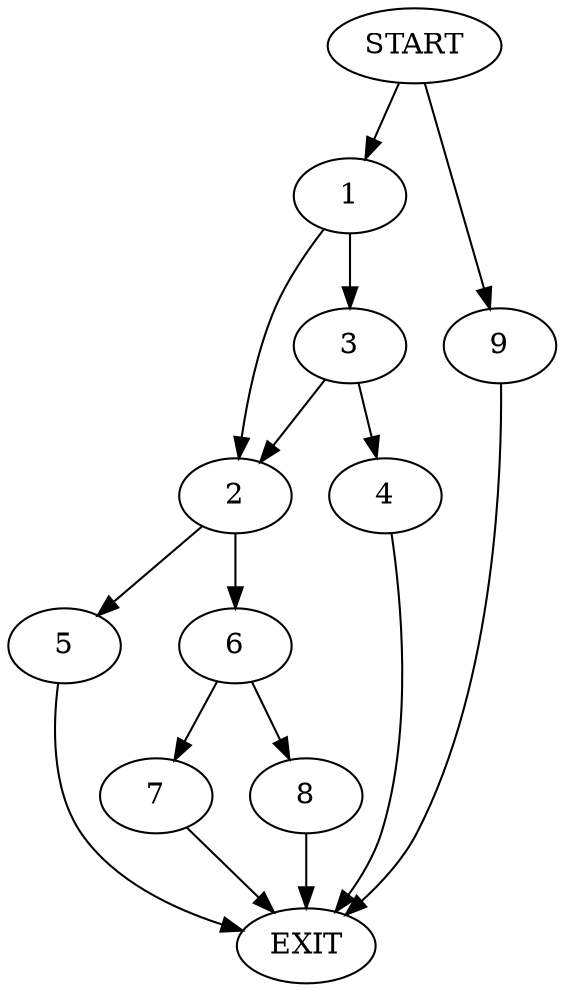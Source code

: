 digraph {
0 [label="START"]
10 [label="EXIT"]
0 -> 1
1 -> 2
1 -> 3
3 -> 2
3 -> 4
2 -> 5
2 -> 6
4 -> 10
6 -> 7
6 -> 8
5 -> 10
7 -> 10
8 -> 10
0 -> 9
9 -> 10
}
